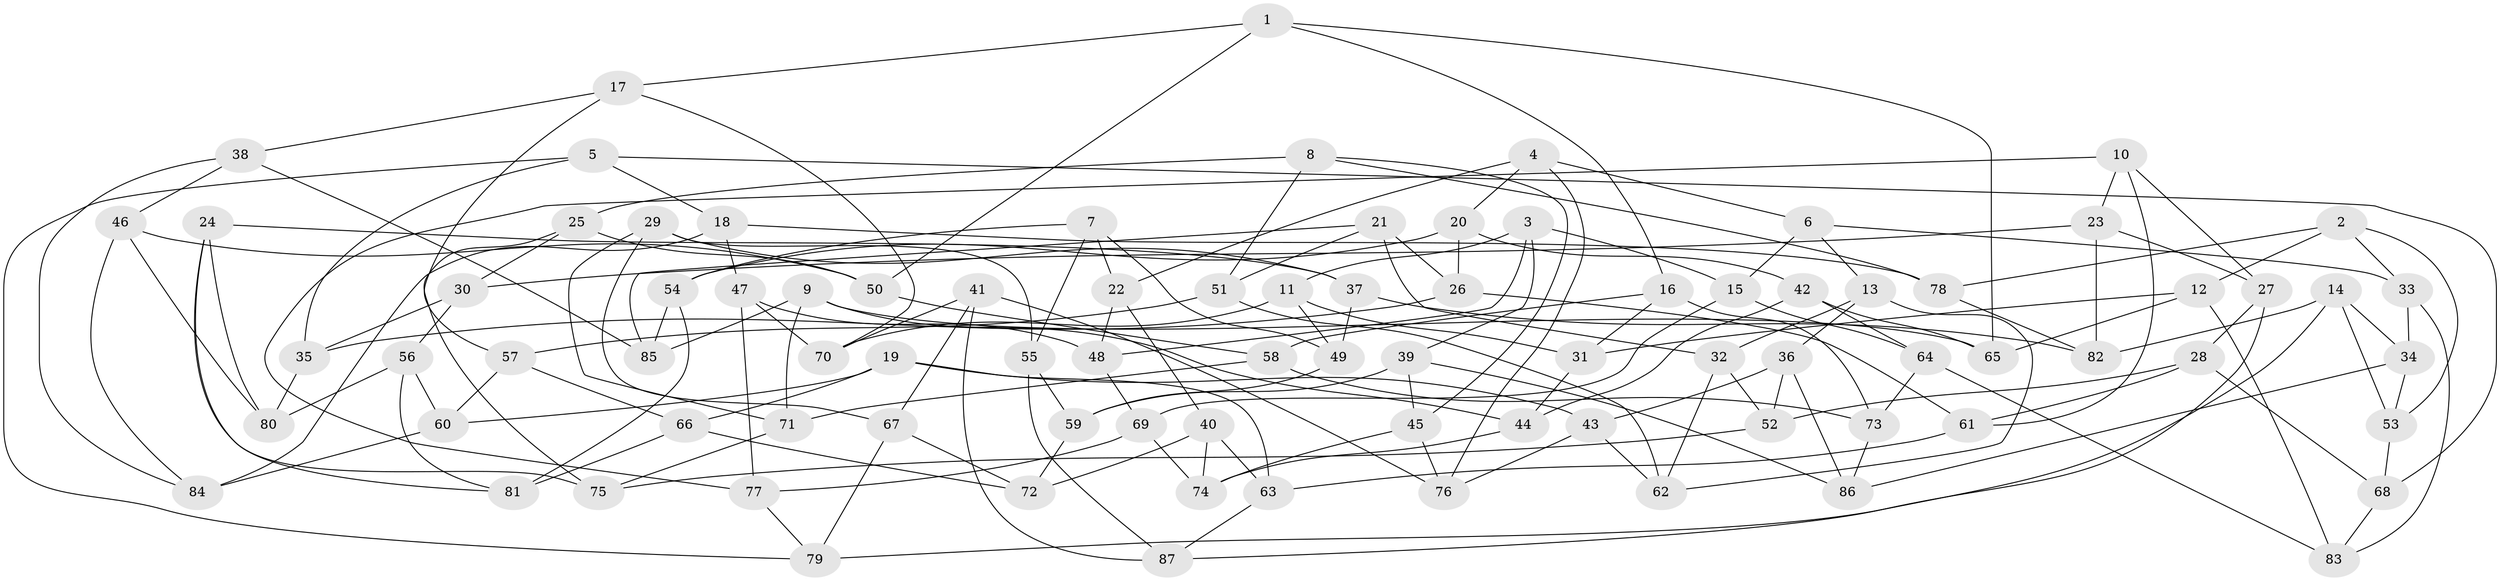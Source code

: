 // coarse degree distribution, {4: 0.6153846153846154, 3: 0.09615384615384616, 5: 0.1346153846153846, 8: 0.038461538461538464, 2: 0.019230769230769232, 6: 0.019230769230769232, 10: 0.019230769230769232, 7: 0.038461538461538464, 12: 0.019230769230769232}
// Generated by graph-tools (version 1.1) at 2025/04/03/04/25 22:04:03]
// undirected, 87 vertices, 174 edges
graph export_dot {
graph [start="1"]
  node [color=gray90,style=filled];
  1;
  2;
  3;
  4;
  5;
  6;
  7;
  8;
  9;
  10;
  11;
  12;
  13;
  14;
  15;
  16;
  17;
  18;
  19;
  20;
  21;
  22;
  23;
  24;
  25;
  26;
  27;
  28;
  29;
  30;
  31;
  32;
  33;
  34;
  35;
  36;
  37;
  38;
  39;
  40;
  41;
  42;
  43;
  44;
  45;
  46;
  47;
  48;
  49;
  50;
  51;
  52;
  53;
  54;
  55;
  56;
  57;
  58;
  59;
  60;
  61;
  62;
  63;
  64;
  65;
  66;
  67;
  68;
  69;
  70;
  71;
  72;
  73;
  74;
  75;
  76;
  77;
  78;
  79;
  80;
  81;
  82;
  83;
  84;
  85;
  86;
  87;
  1 -- 17;
  1 -- 16;
  1 -- 65;
  1 -- 50;
  2 -- 33;
  2 -- 53;
  2 -- 78;
  2 -- 12;
  3 -- 15;
  3 -- 48;
  3 -- 39;
  3 -- 11;
  4 -- 22;
  4 -- 6;
  4 -- 76;
  4 -- 20;
  5 -- 79;
  5 -- 35;
  5 -- 68;
  5 -- 18;
  6 -- 15;
  6 -- 33;
  6 -- 13;
  7 -- 22;
  7 -- 54;
  7 -- 55;
  7 -- 49;
  8 -- 78;
  8 -- 51;
  8 -- 25;
  8 -- 45;
  9 -- 71;
  9 -- 44;
  9 -- 85;
  9 -- 65;
  10 -- 23;
  10 -- 27;
  10 -- 77;
  10 -- 61;
  11 -- 49;
  11 -- 31;
  11 -- 70;
  12 -- 65;
  12 -- 31;
  12 -- 83;
  13 -- 62;
  13 -- 32;
  13 -- 36;
  14 -- 82;
  14 -- 79;
  14 -- 53;
  14 -- 34;
  15 -- 69;
  15 -- 64;
  16 -- 31;
  16 -- 58;
  16 -- 73;
  17 -- 57;
  17 -- 38;
  17 -- 70;
  18 -- 47;
  18 -- 84;
  18 -- 78;
  19 -- 60;
  19 -- 63;
  19 -- 66;
  19 -- 43;
  20 -- 26;
  20 -- 42;
  20 -- 54;
  21 -- 32;
  21 -- 85;
  21 -- 51;
  21 -- 26;
  22 -- 48;
  22 -- 40;
  23 -- 30;
  23 -- 27;
  23 -- 82;
  24 -- 81;
  24 -- 75;
  24 -- 37;
  24 -- 80;
  25 -- 30;
  25 -- 50;
  25 -- 75;
  26 -- 35;
  26 -- 61;
  27 -- 28;
  27 -- 87;
  28 -- 61;
  28 -- 68;
  28 -- 52;
  29 -- 67;
  29 -- 55;
  29 -- 37;
  29 -- 71;
  30 -- 56;
  30 -- 35;
  31 -- 44;
  32 -- 52;
  32 -- 62;
  33 -- 83;
  33 -- 34;
  34 -- 53;
  34 -- 86;
  35 -- 80;
  36 -- 43;
  36 -- 52;
  36 -- 86;
  37 -- 49;
  37 -- 82;
  38 -- 84;
  38 -- 85;
  38 -- 46;
  39 -- 86;
  39 -- 45;
  39 -- 59;
  40 -- 74;
  40 -- 63;
  40 -- 72;
  41 -- 87;
  41 -- 67;
  41 -- 70;
  41 -- 76;
  42 -- 64;
  42 -- 65;
  42 -- 44;
  43 -- 76;
  43 -- 62;
  44 -- 74;
  45 -- 76;
  45 -- 74;
  46 -- 84;
  46 -- 50;
  46 -- 80;
  47 -- 48;
  47 -- 77;
  47 -- 70;
  48 -- 69;
  49 -- 59;
  50 -- 58;
  51 -- 62;
  51 -- 57;
  52 -- 75;
  53 -- 68;
  54 -- 85;
  54 -- 81;
  55 -- 87;
  55 -- 59;
  56 -- 60;
  56 -- 80;
  56 -- 81;
  57 -- 66;
  57 -- 60;
  58 -- 73;
  58 -- 71;
  59 -- 72;
  60 -- 84;
  61 -- 63;
  63 -- 87;
  64 -- 73;
  64 -- 83;
  66 -- 72;
  66 -- 81;
  67 -- 72;
  67 -- 79;
  68 -- 83;
  69 -- 77;
  69 -- 74;
  71 -- 75;
  73 -- 86;
  77 -- 79;
  78 -- 82;
}
